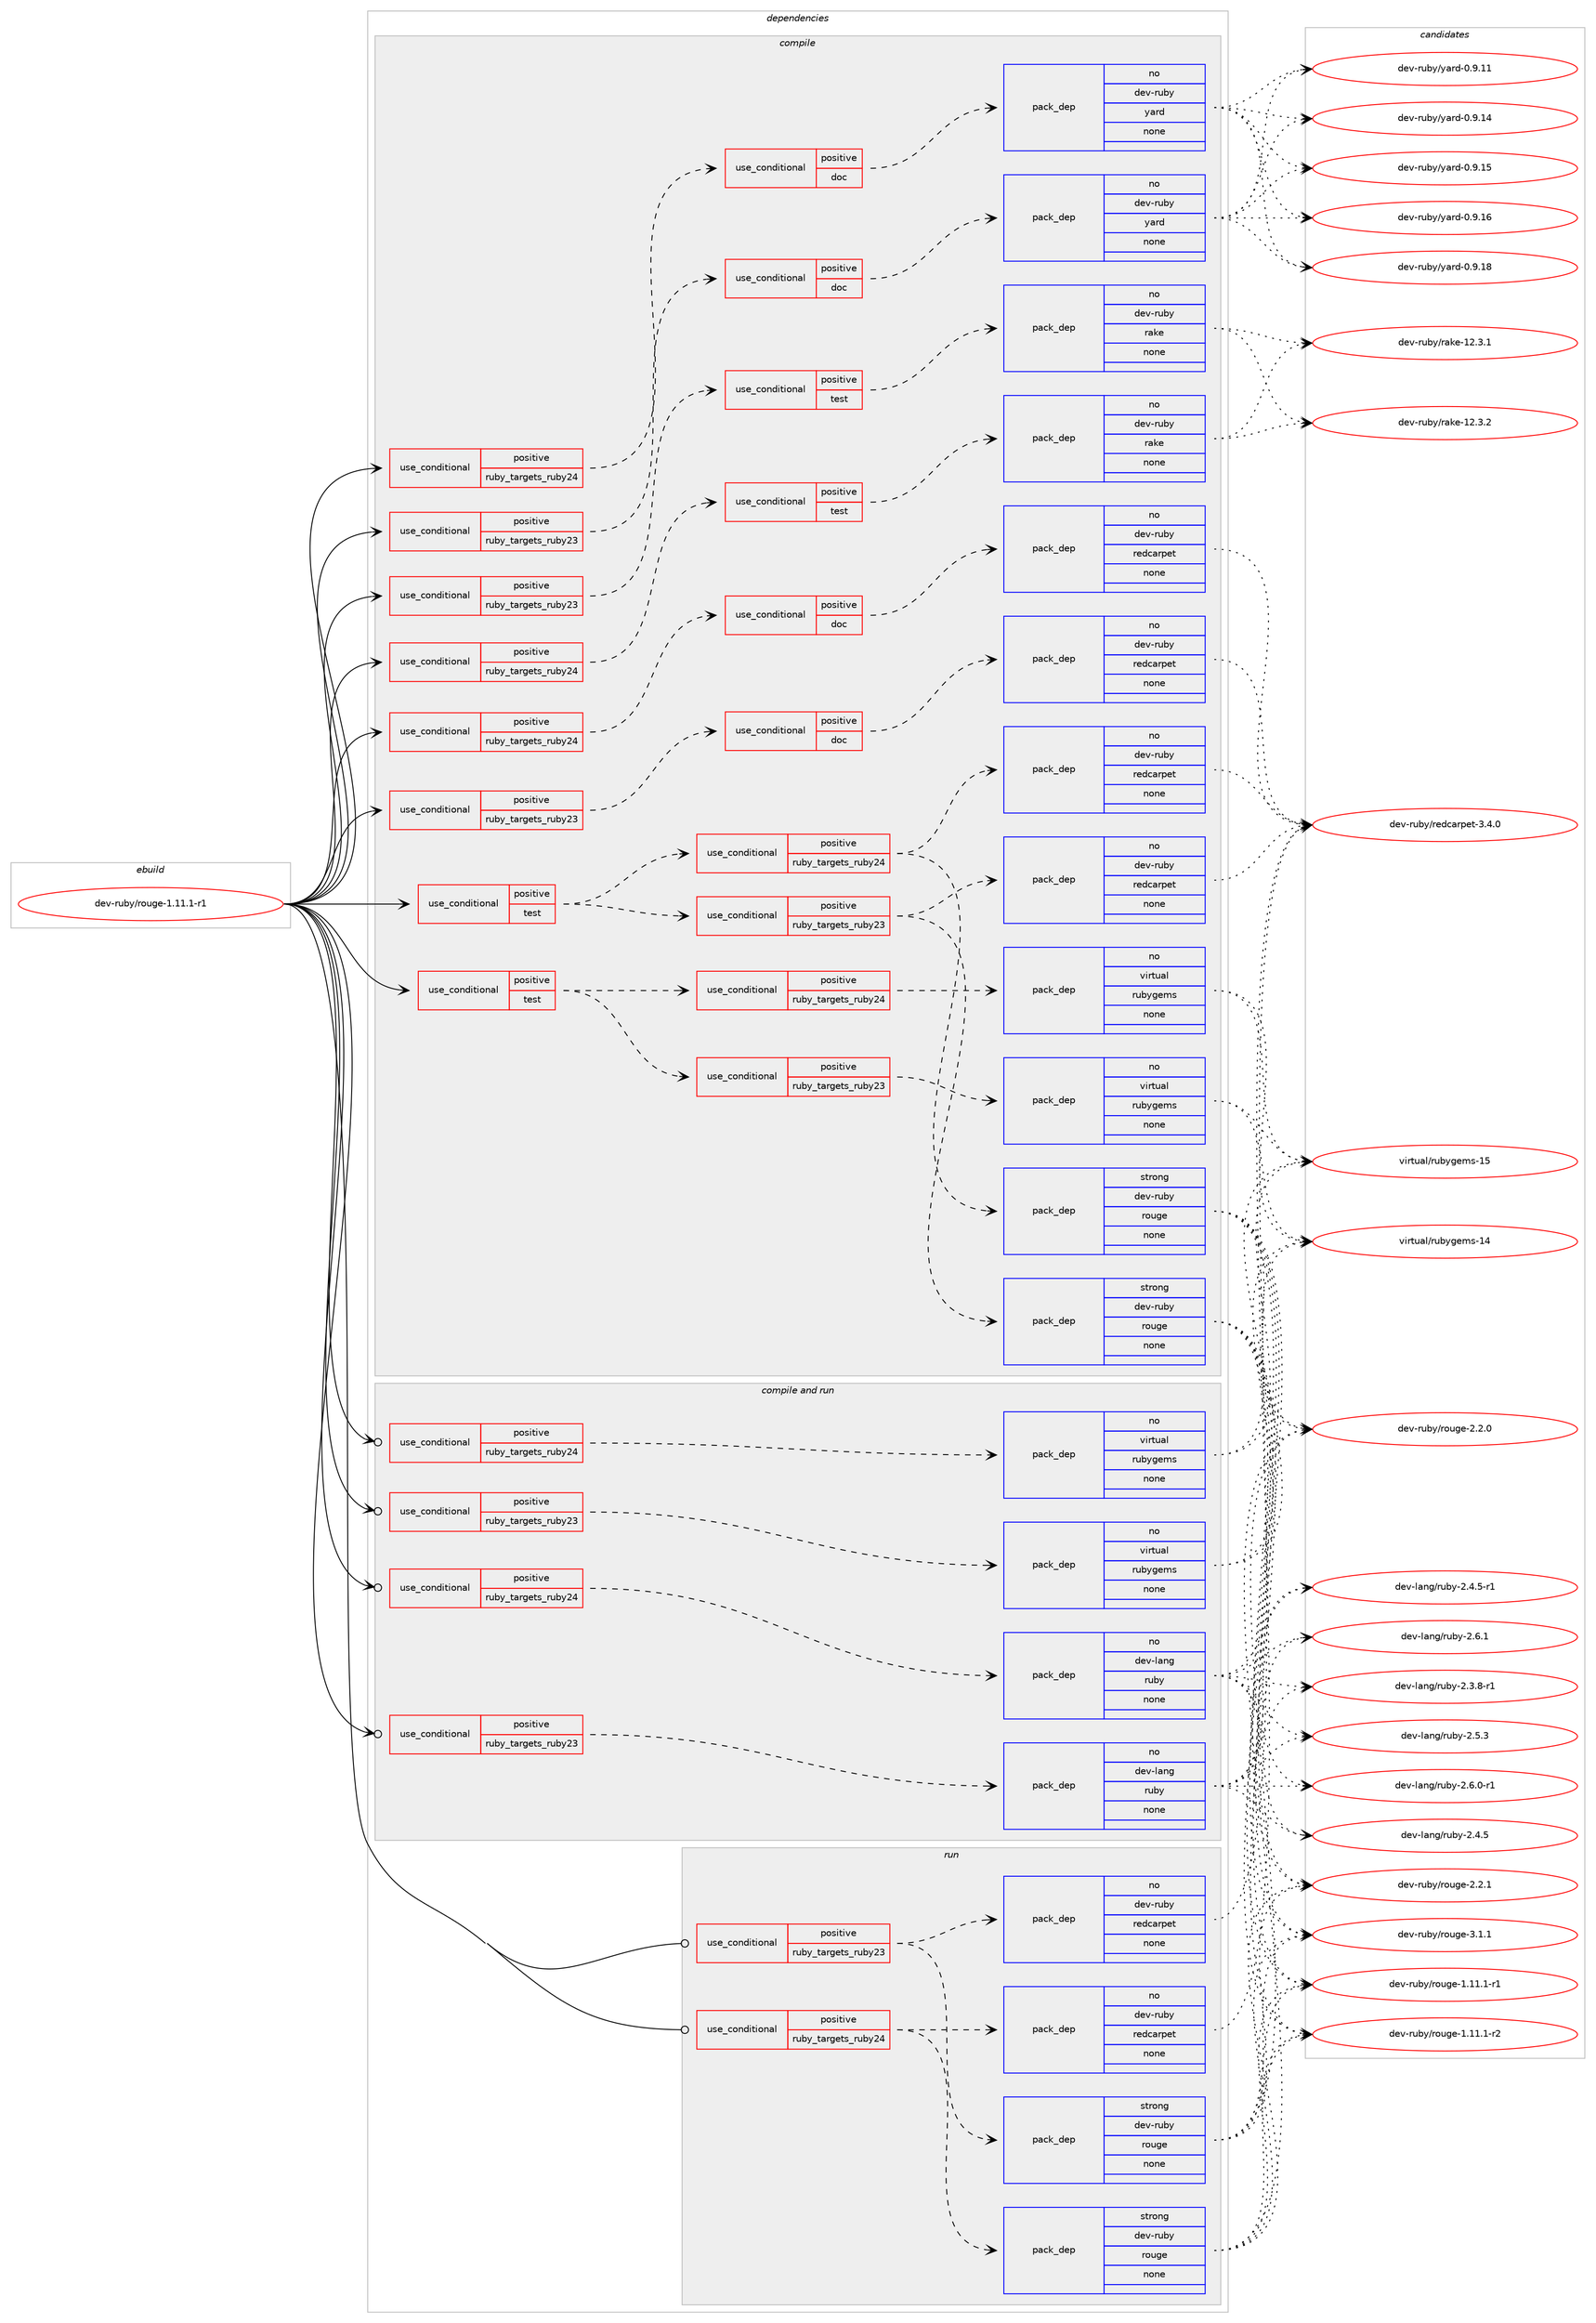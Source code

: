 digraph prolog {

# *************
# Graph options
# *************

newrank=true;
concentrate=true;
compound=true;
graph [rankdir=LR,fontname=Helvetica,fontsize=10,ranksep=1.5];#, ranksep=2.5, nodesep=0.2];
edge  [arrowhead=vee];
node  [fontname=Helvetica,fontsize=10];

# **********
# The ebuild
# **********

subgraph cluster_leftcol {
color=gray;
rank=same;
label=<<i>ebuild</i>>;
id [label="dev-ruby/rouge-1.11.1-r1", color=red, width=4, href="../dev-ruby/rouge-1.11.1-r1.svg"];
}

# ****************
# The dependencies
# ****************

subgraph cluster_midcol {
color=gray;
label=<<i>dependencies</i>>;
subgraph cluster_compile {
fillcolor="#eeeeee";
style=filled;
label=<<i>compile</i>>;
subgraph cond413645 {
dependency1519795 [label=<<TABLE BORDER="0" CELLBORDER="1" CELLSPACING="0" CELLPADDING="4"><TR><TD ROWSPAN="3" CELLPADDING="10">use_conditional</TD></TR><TR><TD>positive</TD></TR><TR><TD>ruby_targets_ruby23</TD></TR></TABLE>>, shape=none, color=red];
subgraph cond413646 {
dependency1519796 [label=<<TABLE BORDER="0" CELLBORDER="1" CELLSPACING="0" CELLPADDING="4"><TR><TD ROWSPAN="3" CELLPADDING="10">use_conditional</TD></TR><TR><TD>positive</TD></TR><TR><TD>doc</TD></TR></TABLE>>, shape=none, color=red];
subgraph pack1082644 {
dependency1519797 [label=<<TABLE BORDER="0" CELLBORDER="1" CELLSPACING="0" CELLPADDING="4" WIDTH="220"><TR><TD ROWSPAN="6" CELLPADDING="30">pack_dep</TD></TR><TR><TD WIDTH="110">no</TD></TR><TR><TD>dev-ruby</TD></TR><TR><TD>redcarpet</TD></TR><TR><TD>none</TD></TR><TR><TD></TD></TR></TABLE>>, shape=none, color=blue];
}
dependency1519796:e -> dependency1519797:w [weight=20,style="dashed",arrowhead="vee"];
}
dependency1519795:e -> dependency1519796:w [weight=20,style="dashed",arrowhead="vee"];
}
id:e -> dependency1519795:w [weight=20,style="solid",arrowhead="vee"];
subgraph cond413647 {
dependency1519798 [label=<<TABLE BORDER="0" CELLBORDER="1" CELLSPACING="0" CELLPADDING="4"><TR><TD ROWSPAN="3" CELLPADDING="10">use_conditional</TD></TR><TR><TD>positive</TD></TR><TR><TD>ruby_targets_ruby23</TD></TR></TABLE>>, shape=none, color=red];
subgraph cond413648 {
dependency1519799 [label=<<TABLE BORDER="0" CELLBORDER="1" CELLSPACING="0" CELLPADDING="4"><TR><TD ROWSPAN="3" CELLPADDING="10">use_conditional</TD></TR><TR><TD>positive</TD></TR><TR><TD>doc</TD></TR></TABLE>>, shape=none, color=red];
subgraph pack1082645 {
dependency1519800 [label=<<TABLE BORDER="0" CELLBORDER="1" CELLSPACING="0" CELLPADDING="4" WIDTH="220"><TR><TD ROWSPAN="6" CELLPADDING="30">pack_dep</TD></TR><TR><TD WIDTH="110">no</TD></TR><TR><TD>dev-ruby</TD></TR><TR><TD>yard</TD></TR><TR><TD>none</TD></TR><TR><TD></TD></TR></TABLE>>, shape=none, color=blue];
}
dependency1519799:e -> dependency1519800:w [weight=20,style="dashed",arrowhead="vee"];
}
dependency1519798:e -> dependency1519799:w [weight=20,style="dashed",arrowhead="vee"];
}
id:e -> dependency1519798:w [weight=20,style="solid",arrowhead="vee"];
subgraph cond413649 {
dependency1519801 [label=<<TABLE BORDER="0" CELLBORDER="1" CELLSPACING="0" CELLPADDING="4"><TR><TD ROWSPAN="3" CELLPADDING="10">use_conditional</TD></TR><TR><TD>positive</TD></TR><TR><TD>ruby_targets_ruby23</TD></TR></TABLE>>, shape=none, color=red];
subgraph cond413650 {
dependency1519802 [label=<<TABLE BORDER="0" CELLBORDER="1" CELLSPACING="0" CELLPADDING="4"><TR><TD ROWSPAN="3" CELLPADDING="10">use_conditional</TD></TR><TR><TD>positive</TD></TR><TR><TD>test</TD></TR></TABLE>>, shape=none, color=red];
subgraph pack1082646 {
dependency1519803 [label=<<TABLE BORDER="0" CELLBORDER="1" CELLSPACING="0" CELLPADDING="4" WIDTH="220"><TR><TD ROWSPAN="6" CELLPADDING="30">pack_dep</TD></TR><TR><TD WIDTH="110">no</TD></TR><TR><TD>dev-ruby</TD></TR><TR><TD>rake</TD></TR><TR><TD>none</TD></TR><TR><TD></TD></TR></TABLE>>, shape=none, color=blue];
}
dependency1519802:e -> dependency1519803:w [weight=20,style="dashed",arrowhead="vee"];
}
dependency1519801:e -> dependency1519802:w [weight=20,style="dashed",arrowhead="vee"];
}
id:e -> dependency1519801:w [weight=20,style="solid",arrowhead="vee"];
subgraph cond413651 {
dependency1519804 [label=<<TABLE BORDER="0" CELLBORDER="1" CELLSPACING="0" CELLPADDING="4"><TR><TD ROWSPAN="3" CELLPADDING="10">use_conditional</TD></TR><TR><TD>positive</TD></TR><TR><TD>ruby_targets_ruby24</TD></TR></TABLE>>, shape=none, color=red];
subgraph cond413652 {
dependency1519805 [label=<<TABLE BORDER="0" CELLBORDER="1" CELLSPACING="0" CELLPADDING="4"><TR><TD ROWSPAN="3" CELLPADDING="10">use_conditional</TD></TR><TR><TD>positive</TD></TR><TR><TD>doc</TD></TR></TABLE>>, shape=none, color=red];
subgraph pack1082647 {
dependency1519806 [label=<<TABLE BORDER="0" CELLBORDER="1" CELLSPACING="0" CELLPADDING="4" WIDTH="220"><TR><TD ROWSPAN="6" CELLPADDING="30">pack_dep</TD></TR><TR><TD WIDTH="110">no</TD></TR><TR><TD>dev-ruby</TD></TR><TR><TD>redcarpet</TD></TR><TR><TD>none</TD></TR><TR><TD></TD></TR></TABLE>>, shape=none, color=blue];
}
dependency1519805:e -> dependency1519806:w [weight=20,style="dashed",arrowhead="vee"];
}
dependency1519804:e -> dependency1519805:w [weight=20,style="dashed",arrowhead="vee"];
}
id:e -> dependency1519804:w [weight=20,style="solid",arrowhead="vee"];
subgraph cond413653 {
dependency1519807 [label=<<TABLE BORDER="0" CELLBORDER="1" CELLSPACING="0" CELLPADDING="4"><TR><TD ROWSPAN="3" CELLPADDING="10">use_conditional</TD></TR><TR><TD>positive</TD></TR><TR><TD>ruby_targets_ruby24</TD></TR></TABLE>>, shape=none, color=red];
subgraph cond413654 {
dependency1519808 [label=<<TABLE BORDER="0" CELLBORDER="1" CELLSPACING="0" CELLPADDING="4"><TR><TD ROWSPAN="3" CELLPADDING="10">use_conditional</TD></TR><TR><TD>positive</TD></TR><TR><TD>doc</TD></TR></TABLE>>, shape=none, color=red];
subgraph pack1082648 {
dependency1519809 [label=<<TABLE BORDER="0" CELLBORDER="1" CELLSPACING="0" CELLPADDING="4" WIDTH="220"><TR><TD ROWSPAN="6" CELLPADDING="30">pack_dep</TD></TR><TR><TD WIDTH="110">no</TD></TR><TR><TD>dev-ruby</TD></TR><TR><TD>yard</TD></TR><TR><TD>none</TD></TR><TR><TD></TD></TR></TABLE>>, shape=none, color=blue];
}
dependency1519808:e -> dependency1519809:w [weight=20,style="dashed",arrowhead="vee"];
}
dependency1519807:e -> dependency1519808:w [weight=20,style="dashed",arrowhead="vee"];
}
id:e -> dependency1519807:w [weight=20,style="solid",arrowhead="vee"];
subgraph cond413655 {
dependency1519810 [label=<<TABLE BORDER="0" CELLBORDER="1" CELLSPACING="0" CELLPADDING="4"><TR><TD ROWSPAN="3" CELLPADDING="10">use_conditional</TD></TR><TR><TD>positive</TD></TR><TR><TD>ruby_targets_ruby24</TD></TR></TABLE>>, shape=none, color=red];
subgraph cond413656 {
dependency1519811 [label=<<TABLE BORDER="0" CELLBORDER="1" CELLSPACING="0" CELLPADDING="4"><TR><TD ROWSPAN="3" CELLPADDING="10">use_conditional</TD></TR><TR><TD>positive</TD></TR><TR><TD>test</TD></TR></TABLE>>, shape=none, color=red];
subgraph pack1082649 {
dependency1519812 [label=<<TABLE BORDER="0" CELLBORDER="1" CELLSPACING="0" CELLPADDING="4" WIDTH="220"><TR><TD ROWSPAN="6" CELLPADDING="30">pack_dep</TD></TR><TR><TD WIDTH="110">no</TD></TR><TR><TD>dev-ruby</TD></TR><TR><TD>rake</TD></TR><TR><TD>none</TD></TR><TR><TD></TD></TR></TABLE>>, shape=none, color=blue];
}
dependency1519811:e -> dependency1519812:w [weight=20,style="dashed",arrowhead="vee"];
}
dependency1519810:e -> dependency1519811:w [weight=20,style="dashed",arrowhead="vee"];
}
id:e -> dependency1519810:w [weight=20,style="solid",arrowhead="vee"];
subgraph cond413657 {
dependency1519813 [label=<<TABLE BORDER="0" CELLBORDER="1" CELLSPACING="0" CELLPADDING="4"><TR><TD ROWSPAN="3" CELLPADDING="10">use_conditional</TD></TR><TR><TD>positive</TD></TR><TR><TD>test</TD></TR></TABLE>>, shape=none, color=red];
subgraph cond413658 {
dependency1519814 [label=<<TABLE BORDER="0" CELLBORDER="1" CELLSPACING="0" CELLPADDING="4"><TR><TD ROWSPAN="3" CELLPADDING="10">use_conditional</TD></TR><TR><TD>positive</TD></TR><TR><TD>ruby_targets_ruby23</TD></TR></TABLE>>, shape=none, color=red];
subgraph pack1082650 {
dependency1519815 [label=<<TABLE BORDER="0" CELLBORDER="1" CELLSPACING="0" CELLPADDING="4" WIDTH="220"><TR><TD ROWSPAN="6" CELLPADDING="30">pack_dep</TD></TR><TR><TD WIDTH="110">no</TD></TR><TR><TD>dev-ruby</TD></TR><TR><TD>redcarpet</TD></TR><TR><TD>none</TD></TR><TR><TD></TD></TR></TABLE>>, shape=none, color=blue];
}
dependency1519814:e -> dependency1519815:w [weight=20,style="dashed",arrowhead="vee"];
subgraph pack1082651 {
dependency1519816 [label=<<TABLE BORDER="0" CELLBORDER="1" CELLSPACING="0" CELLPADDING="4" WIDTH="220"><TR><TD ROWSPAN="6" CELLPADDING="30">pack_dep</TD></TR><TR><TD WIDTH="110">strong</TD></TR><TR><TD>dev-ruby</TD></TR><TR><TD>rouge</TD></TR><TR><TD>none</TD></TR><TR><TD></TD></TR></TABLE>>, shape=none, color=blue];
}
dependency1519814:e -> dependency1519816:w [weight=20,style="dashed",arrowhead="vee"];
}
dependency1519813:e -> dependency1519814:w [weight=20,style="dashed",arrowhead="vee"];
subgraph cond413659 {
dependency1519817 [label=<<TABLE BORDER="0" CELLBORDER="1" CELLSPACING="0" CELLPADDING="4"><TR><TD ROWSPAN="3" CELLPADDING="10">use_conditional</TD></TR><TR><TD>positive</TD></TR><TR><TD>ruby_targets_ruby24</TD></TR></TABLE>>, shape=none, color=red];
subgraph pack1082652 {
dependency1519818 [label=<<TABLE BORDER="0" CELLBORDER="1" CELLSPACING="0" CELLPADDING="4" WIDTH="220"><TR><TD ROWSPAN="6" CELLPADDING="30">pack_dep</TD></TR><TR><TD WIDTH="110">no</TD></TR><TR><TD>dev-ruby</TD></TR><TR><TD>redcarpet</TD></TR><TR><TD>none</TD></TR><TR><TD></TD></TR></TABLE>>, shape=none, color=blue];
}
dependency1519817:e -> dependency1519818:w [weight=20,style="dashed",arrowhead="vee"];
subgraph pack1082653 {
dependency1519819 [label=<<TABLE BORDER="0" CELLBORDER="1" CELLSPACING="0" CELLPADDING="4" WIDTH="220"><TR><TD ROWSPAN="6" CELLPADDING="30">pack_dep</TD></TR><TR><TD WIDTH="110">strong</TD></TR><TR><TD>dev-ruby</TD></TR><TR><TD>rouge</TD></TR><TR><TD>none</TD></TR><TR><TD></TD></TR></TABLE>>, shape=none, color=blue];
}
dependency1519817:e -> dependency1519819:w [weight=20,style="dashed",arrowhead="vee"];
}
dependency1519813:e -> dependency1519817:w [weight=20,style="dashed",arrowhead="vee"];
}
id:e -> dependency1519813:w [weight=20,style="solid",arrowhead="vee"];
subgraph cond413660 {
dependency1519820 [label=<<TABLE BORDER="0" CELLBORDER="1" CELLSPACING="0" CELLPADDING="4"><TR><TD ROWSPAN="3" CELLPADDING="10">use_conditional</TD></TR><TR><TD>positive</TD></TR><TR><TD>test</TD></TR></TABLE>>, shape=none, color=red];
subgraph cond413661 {
dependency1519821 [label=<<TABLE BORDER="0" CELLBORDER="1" CELLSPACING="0" CELLPADDING="4"><TR><TD ROWSPAN="3" CELLPADDING="10">use_conditional</TD></TR><TR><TD>positive</TD></TR><TR><TD>ruby_targets_ruby23</TD></TR></TABLE>>, shape=none, color=red];
subgraph pack1082654 {
dependency1519822 [label=<<TABLE BORDER="0" CELLBORDER="1" CELLSPACING="0" CELLPADDING="4" WIDTH="220"><TR><TD ROWSPAN="6" CELLPADDING="30">pack_dep</TD></TR><TR><TD WIDTH="110">no</TD></TR><TR><TD>virtual</TD></TR><TR><TD>rubygems</TD></TR><TR><TD>none</TD></TR><TR><TD></TD></TR></TABLE>>, shape=none, color=blue];
}
dependency1519821:e -> dependency1519822:w [weight=20,style="dashed",arrowhead="vee"];
}
dependency1519820:e -> dependency1519821:w [weight=20,style="dashed",arrowhead="vee"];
subgraph cond413662 {
dependency1519823 [label=<<TABLE BORDER="0" CELLBORDER="1" CELLSPACING="0" CELLPADDING="4"><TR><TD ROWSPAN="3" CELLPADDING="10">use_conditional</TD></TR><TR><TD>positive</TD></TR><TR><TD>ruby_targets_ruby24</TD></TR></TABLE>>, shape=none, color=red];
subgraph pack1082655 {
dependency1519824 [label=<<TABLE BORDER="0" CELLBORDER="1" CELLSPACING="0" CELLPADDING="4" WIDTH="220"><TR><TD ROWSPAN="6" CELLPADDING="30">pack_dep</TD></TR><TR><TD WIDTH="110">no</TD></TR><TR><TD>virtual</TD></TR><TR><TD>rubygems</TD></TR><TR><TD>none</TD></TR><TR><TD></TD></TR></TABLE>>, shape=none, color=blue];
}
dependency1519823:e -> dependency1519824:w [weight=20,style="dashed",arrowhead="vee"];
}
dependency1519820:e -> dependency1519823:w [weight=20,style="dashed",arrowhead="vee"];
}
id:e -> dependency1519820:w [weight=20,style="solid",arrowhead="vee"];
}
subgraph cluster_compileandrun {
fillcolor="#eeeeee";
style=filled;
label=<<i>compile and run</i>>;
subgraph cond413663 {
dependency1519825 [label=<<TABLE BORDER="0" CELLBORDER="1" CELLSPACING="0" CELLPADDING="4"><TR><TD ROWSPAN="3" CELLPADDING="10">use_conditional</TD></TR><TR><TD>positive</TD></TR><TR><TD>ruby_targets_ruby23</TD></TR></TABLE>>, shape=none, color=red];
subgraph pack1082656 {
dependency1519826 [label=<<TABLE BORDER="0" CELLBORDER="1" CELLSPACING="0" CELLPADDING="4" WIDTH="220"><TR><TD ROWSPAN="6" CELLPADDING="30">pack_dep</TD></TR><TR><TD WIDTH="110">no</TD></TR><TR><TD>dev-lang</TD></TR><TR><TD>ruby</TD></TR><TR><TD>none</TD></TR><TR><TD></TD></TR></TABLE>>, shape=none, color=blue];
}
dependency1519825:e -> dependency1519826:w [weight=20,style="dashed",arrowhead="vee"];
}
id:e -> dependency1519825:w [weight=20,style="solid",arrowhead="odotvee"];
subgraph cond413664 {
dependency1519827 [label=<<TABLE BORDER="0" CELLBORDER="1" CELLSPACING="0" CELLPADDING="4"><TR><TD ROWSPAN="3" CELLPADDING="10">use_conditional</TD></TR><TR><TD>positive</TD></TR><TR><TD>ruby_targets_ruby23</TD></TR></TABLE>>, shape=none, color=red];
subgraph pack1082657 {
dependency1519828 [label=<<TABLE BORDER="0" CELLBORDER="1" CELLSPACING="0" CELLPADDING="4" WIDTH="220"><TR><TD ROWSPAN="6" CELLPADDING="30">pack_dep</TD></TR><TR><TD WIDTH="110">no</TD></TR><TR><TD>virtual</TD></TR><TR><TD>rubygems</TD></TR><TR><TD>none</TD></TR><TR><TD></TD></TR></TABLE>>, shape=none, color=blue];
}
dependency1519827:e -> dependency1519828:w [weight=20,style="dashed",arrowhead="vee"];
}
id:e -> dependency1519827:w [weight=20,style="solid",arrowhead="odotvee"];
subgraph cond413665 {
dependency1519829 [label=<<TABLE BORDER="0" CELLBORDER="1" CELLSPACING="0" CELLPADDING="4"><TR><TD ROWSPAN="3" CELLPADDING="10">use_conditional</TD></TR><TR><TD>positive</TD></TR><TR><TD>ruby_targets_ruby24</TD></TR></TABLE>>, shape=none, color=red];
subgraph pack1082658 {
dependency1519830 [label=<<TABLE BORDER="0" CELLBORDER="1" CELLSPACING="0" CELLPADDING="4" WIDTH="220"><TR><TD ROWSPAN="6" CELLPADDING="30">pack_dep</TD></TR><TR><TD WIDTH="110">no</TD></TR><TR><TD>dev-lang</TD></TR><TR><TD>ruby</TD></TR><TR><TD>none</TD></TR><TR><TD></TD></TR></TABLE>>, shape=none, color=blue];
}
dependency1519829:e -> dependency1519830:w [weight=20,style="dashed",arrowhead="vee"];
}
id:e -> dependency1519829:w [weight=20,style="solid",arrowhead="odotvee"];
subgraph cond413666 {
dependency1519831 [label=<<TABLE BORDER="0" CELLBORDER="1" CELLSPACING="0" CELLPADDING="4"><TR><TD ROWSPAN="3" CELLPADDING="10">use_conditional</TD></TR><TR><TD>positive</TD></TR><TR><TD>ruby_targets_ruby24</TD></TR></TABLE>>, shape=none, color=red];
subgraph pack1082659 {
dependency1519832 [label=<<TABLE BORDER="0" CELLBORDER="1" CELLSPACING="0" CELLPADDING="4" WIDTH="220"><TR><TD ROWSPAN="6" CELLPADDING="30">pack_dep</TD></TR><TR><TD WIDTH="110">no</TD></TR><TR><TD>virtual</TD></TR><TR><TD>rubygems</TD></TR><TR><TD>none</TD></TR><TR><TD></TD></TR></TABLE>>, shape=none, color=blue];
}
dependency1519831:e -> dependency1519832:w [weight=20,style="dashed",arrowhead="vee"];
}
id:e -> dependency1519831:w [weight=20,style="solid",arrowhead="odotvee"];
}
subgraph cluster_run {
fillcolor="#eeeeee";
style=filled;
label=<<i>run</i>>;
subgraph cond413667 {
dependency1519833 [label=<<TABLE BORDER="0" CELLBORDER="1" CELLSPACING="0" CELLPADDING="4"><TR><TD ROWSPAN="3" CELLPADDING="10">use_conditional</TD></TR><TR><TD>positive</TD></TR><TR><TD>ruby_targets_ruby23</TD></TR></TABLE>>, shape=none, color=red];
subgraph pack1082660 {
dependency1519834 [label=<<TABLE BORDER="0" CELLBORDER="1" CELLSPACING="0" CELLPADDING="4" WIDTH="220"><TR><TD ROWSPAN="6" CELLPADDING="30">pack_dep</TD></TR><TR><TD WIDTH="110">no</TD></TR><TR><TD>dev-ruby</TD></TR><TR><TD>redcarpet</TD></TR><TR><TD>none</TD></TR><TR><TD></TD></TR></TABLE>>, shape=none, color=blue];
}
dependency1519833:e -> dependency1519834:w [weight=20,style="dashed",arrowhead="vee"];
subgraph pack1082661 {
dependency1519835 [label=<<TABLE BORDER="0" CELLBORDER="1" CELLSPACING="0" CELLPADDING="4" WIDTH="220"><TR><TD ROWSPAN="6" CELLPADDING="30">pack_dep</TD></TR><TR><TD WIDTH="110">strong</TD></TR><TR><TD>dev-ruby</TD></TR><TR><TD>rouge</TD></TR><TR><TD>none</TD></TR><TR><TD></TD></TR></TABLE>>, shape=none, color=blue];
}
dependency1519833:e -> dependency1519835:w [weight=20,style="dashed",arrowhead="vee"];
}
id:e -> dependency1519833:w [weight=20,style="solid",arrowhead="odot"];
subgraph cond413668 {
dependency1519836 [label=<<TABLE BORDER="0" CELLBORDER="1" CELLSPACING="0" CELLPADDING="4"><TR><TD ROWSPAN="3" CELLPADDING="10">use_conditional</TD></TR><TR><TD>positive</TD></TR><TR><TD>ruby_targets_ruby24</TD></TR></TABLE>>, shape=none, color=red];
subgraph pack1082662 {
dependency1519837 [label=<<TABLE BORDER="0" CELLBORDER="1" CELLSPACING="0" CELLPADDING="4" WIDTH="220"><TR><TD ROWSPAN="6" CELLPADDING="30">pack_dep</TD></TR><TR><TD WIDTH="110">no</TD></TR><TR><TD>dev-ruby</TD></TR><TR><TD>redcarpet</TD></TR><TR><TD>none</TD></TR><TR><TD></TD></TR></TABLE>>, shape=none, color=blue];
}
dependency1519836:e -> dependency1519837:w [weight=20,style="dashed",arrowhead="vee"];
subgraph pack1082663 {
dependency1519838 [label=<<TABLE BORDER="0" CELLBORDER="1" CELLSPACING="0" CELLPADDING="4" WIDTH="220"><TR><TD ROWSPAN="6" CELLPADDING="30">pack_dep</TD></TR><TR><TD WIDTH="110">strong</TD></TR><TR><TD>dev-ruby</TD></TR><TR><TD>rouge</TD></TR><TR><TD>none</TD></TR><TR><TD></TD></TR></TABLE>>, shape=none, color=blue];
}
dependency1519836:e -> dependency1519838:w [weight=20,style="dashed",arrowhead="vee"];
}
id:e -> dependency1519836:w [weight=20,style="solid",arrowhead="odot"];
}
}

# **************
# The candidates
# **************

subgraph cluster_choices {
rank=same;
color=gray;
label=<<i>candidates</i>>;

subgraph choice1082644 {
color=black;
nodesep=1;
choice1001011184511411798121471141011009997114112101116455146524648 [label="dev-ruby/redcarpet-3.4.0", color=red, width=4,href="../dev-ruby/redcarpet-3.4.0.svg"];
dependency1519797:e -> choice1001011184511411798121471141011009997114112101116455146524648:w [style=dotted,weight="100"];
}
subgraph choice1082645 {
color=black;
nodesep=1;
choice1001011184511411798121471219711410045484657464949 [label="dev-ruby/yard-0.9.11", color=red, width=4,href="../dev-ruby/yard-0.9.11.svg"];
choice1001011184511411798121471219711410045484657464952 [label="dev-ruby/yard-0.9.14", color=red, width=4,href="../dev-ruby/yard-0.9.14.svg"];
choice1001011184511411798121471219711410045484657464953 [label="dev-ruby/yard-0.9.15", color=red, width=4,href="../dev-ruby/yard-0.9.15.svg"];
choice1001011184511411798121471219711410045484657464954 [label="dev-ruby/yard-0.9.16", color=red, width=4,href="../dev-ruby/yard-0.9.16.svg"];
choice1001011184511411798121471219711410045484657464956 [label="dev-ruby/yard-0.9.18", color=red, width=4,href="../dev-ruby/yard-0.9.18.svg"];
dependency1519800:e -> choice1001011184511411798121471219711410045484657464949:w [style=dotted,weight="100"];
dependency1519800:e -> choice1001011184511411798121471219711410045484657464952:w [style=dotted,weight="100"];
dependency1519800:e -> choice1001011184511411798121471219711410045484657464953:w [style=dotted,weight="100"];
dependency1519800:e -> choice1001011184511411798121471219711410045484657464954:w [style=dotted,weight="100"];
dependency1519800:e -> choice1001011184511411798121471219711410045484657464956:w [style=dotted,weight="100"];
}
subgraph choice1082646 {
color=black;
nodesep=1;
choice1001011184511411798121471149710710145495046514649 [label="dev-ruby/rake-12.3.1", color=red, width=4,href="../dev-ruby/rake-12.3.1.svg"];
choice1001011184511411798121471149710710145495046514650 [label="dev-ruby/rake-12.3.2", color=red, width=4,href="../dev-ruby/rake-12.3.2.svg"];
dependency1519803:e -> choice1001011184511411798121471149710710145495046514649:w [style=dotted,weight="100"];
dependency1519803:e -> choice1001011184511411798121471149710710145495046514650:w [style=dotted,weight="100"];
}
subgraph choice1082647 {
color=black;
nodesep=1;
choice1001011184511411798121471141011009997114112101116455146524648 [label="dev-ruby/redcarpet-3.4.0", color=red, width=4,href="../dev-ruby/redcarpet-3.4.0.svg"];
dependency1519806:e -> choice1001011184511411798121471141011009997114112101116455146524648:w [style=dotted,weight="100"];
}
subgraph choice1082648 {
color=black;
nodesep=1;
choice1001011184511411798121471219711410045484657464949 [label="dev-ruby/yard-0.9.11", color=red, width=4,href="../dev-ruby/yard-0.9.11.svg"];
choice1001011184511411798121471219711410045484657464952 [label="dev-ruby/yard-0.9.14", color=red, width=4,href="../dev-ruby/yard-0.9.14.svg"];
choice1001011184511411798121471219711410045484657464953 [label="dev-ruby/yard-0.9.15", color=red, width=4,href="../dev-ruby/yard-0.9.15.svg"];
choice1001011184511411798121471219711410045484657464954 [label="dev-ruby/yard-0.9.16", color=red, width=4,href="../dev-ruby/yard-0.9.16.svg"];
choice1001011184511411798121471219711410045484657464956 [label="dev-ruby/yard-0.9.18", color=red, width=4,href="../dev-ruby/yard-0.9.18.svg"];
dependency1519809:e -> choice1001011184511411798121471219711410045484657464949:w [style=dotted,weight="100"];
dependency1519809:e -> choice1001011184511411798121471219711410045484657464952:w [style=dotted,weight="100"];
dependency1519809:e -> choice1001011184511411798121471219711410045484657464953:w [style=dotted,weight="100"];
dependency1519809:e -> choice1001011184511411798121471219711410045484657464954:w [style=dotted,weight="100"];
dependency1519809:e -> choice1001011184511411798121471219711410045484657464956:w [style=dotted,weight="100"];
}
subgraph choice1082649 {
color=black;
nodesep=1;
choice1001011184511411798121471149710710145495046514649 [label="dev-ruby/rake-12.3.1", color=red, width=4,href="../dev-ruby/rake-12.3.1.svg"];
choice1001011184511411798121471149710710145495046514650 [label="dev-ruby/rake-12.3.2", color=red, width=4,href="../dev-ruby/rake-12.3.2.svg"];
dependency1519812:e -> choice1001011184511411798121471149710710145495046514649:w [style=dotted,weight="100"];
dependency1519812:e -> choice1001011184511411798121471149710710145495046514650:w [style=dotted,weight="100"];
}
subgraph choice1082650 {
color=black;
nodesep=1;
choice1001011184511411798121471141011009997114112101116455146524648 [label="dev-ruby/redcarpet-3.4.0", color=red, width=4,href="../dev-ruby/redcarpet-3.4.0.svg"];
dependency1519815:e -> choice1001011184511411798121471141011009997114112101116455146524648:w [style=dotted,weight="100"];
}
subgraph choice1082651 {
color=black;
nodesep=1;
choice100101118451141179812147114111117103101454946494946494511449 [label="dev-ruby/rouge-1.11.1-r1", color=red, width=4,href="../dev-ruby/rouge-1.11.1-r1.svg"];
choice100101118451141179812147114111117103101454946494946494511450 [label="dev-ruby/rouge-1.11.1-r2", color=red, width=4,href="../dev-ruby/rouge-1.11.1-r2.svg"];
choice100101118451141179812147114111117103101455046504648 [label="dev-ruby/rouge-2.2.0", color=red, width=4,href="../dev-ruby/rouge-2.2.0.svg"];
choice100101118451141179812147114111117103101455046504649 [label="dev-ruby/rouge-2.2.1", color=red, width=4,href="../dev-ruby/rouge-2.2.1.svg"];
choice100101118451141179812147114111117103101455146494649 [label="dev-ruby/rouge-3.1.1", color=red, width=4,href="../dev-ruby/rouge-3.1.1.svg"];
dependency1519816:e -> choice100101118451141179812147114111117103101454946494946494511449:w [style=dotted,weight="100"];
dependency1519816:e -> choice100101118451141179812147114111117103101454946494946494511450:w [style=dotted,weight="100"];
dependency1519816:e -> choice100101118451141179812147114111117103101455046504648:w [style=dotted,weight="100"];
dependency1519816:e -> choice100101118451141179812147114111117103101455046504649:w [style=dotted,weight="100"];
dependency1519816:e -> choice100101118451141179812147114111117103101455146494649:w [style=dotted,weight="100"];
}
subgraph choice1082652 {
color=black;
nodesep=1;
choice1001011184511411798121471141011009997114112101116455146524648 [label="dev-ruby/redcarpet-3.4.0", color=red, width=4,href="../dev-ruby/redcarpet-3.4.0.svg"];
dependency1519818:e -> choice1001011184511411798121471141011009997114112101116455146524648:w [style=dotted,weight="100"];
}
subgraph choice1082653 {
color=black;
nodesep=1;
choice100101118451141179812147114111117103101454946494946494511449 [label="dev-ruby/rouge-1.11.1-r1", color=red, width=4,href="../dev-ruby/rouge-1.11.1-r1.svg"];
choice100101118451141179812147114111117103101454946494946494511450 [label="dev-ruby/rouge-1.11.1-r2", color=red, width=4,href="../dev-ruby/rouge-1.11.1-r2.svg"];
choice100101118451141179812147114111117103101455046504648 [label="dev-ruby/rouge-2.2.0", color=red, width=4,href="../dev-ruby/rouge-2.2.0.svg"];
choice100101118451141179812147114111117103101455046504649 [label="dev-ruby/rouge-2.2.1", color=red, width=4,href="../dev-ruby/rouge-2.2.1.svg"];
choice100101118451141179812147114111117103101455146494649 [label="dev-ruby/rouge-3.1.1", color=red, width=4,href="../dev-ruby/rouge-3.1.1.svg"];
dependency1519819:e -> choice100101118451141179812147114111117103101454946494946494511449:w [style=dotted,weight="100"];
dependency1519819:e -> choice100101118451141179812147114111117103101454946494946494511450:w [style=dotted,weight="100"];
dependency1519819:e -> choice100101118451141179812147114111117103101455046504648:w [style=dotted,weight="100"];
dependency1519819:e -> choice100101118451141179812147114111117103101455046504649:w [style=dotted,weight="100"];
dependency1519819:e -> choice100101118451141179812147114111117103101455146494649:w [style=dotted,weight="100"];
}
subgraph choice1082654 {
color=black;
nodesep=1;
choice118105114116117971084711411798121103101109115454952 [label="virtual/rubygems-14", color=red, width=4,href="../virtual/rubygems-14.svg"];
choice118105114116117971084711411798121103101109115454953 [label="virtual/rubygems-15", color=red, width=4,href="../virtual/rubygems-15.svg"];
dependency1519822:e -> choice118105114116117971084711411798121103101109115454952:w [style=dotted,weight="100"];
dependency1519822:e -> choice118105114116117971084711411798121103101109115454953:w [style=dotted,weight="100"];
}
subgraph choice1082655 {
color=black;
nodesep=1;
choice118105114116117971084711411798121103101109115454952 [label="virtual/rubygems-14", color=red, width=4,href="../virtual/rubygems-14.svg"];
choice118105114116117971084711411798121103101109115454953 [label="virtual/rubygems-15", color=red, width=4,href="../virtual/rubygems-15.svg"];
dependency1519824:e -> choice118105114116117971084711411798121103101109115454952:w [style=dotted,weight="100"];
dependency1519824:e -> choice118105114116117971084711411798121103101109115454953:w [style=dotted,weight="100"];
}
subgraph choice1082656 {
color=black;
nodesep=1;
choice100101118451089711010347114117981214550465146564511449 [label="dev-lang/ruby-2.3.8-r1", color=red, width=4,href="../dev-lang/ruby-2.3.8-r1.svg"];
choice10010111845108971101034711411798121455046524653 [label="dev-lang/ruby-2.4.5", color=red, width=4,href="../dev-lang/ruby-2.4.5.svg"];
choice100101118451089711010347114117981214550465246534511449 [label="dev-lang/ruby-2.4.5-r1", color=red, width=4,href="../dev-lang/ruby-2.4.5-r1.svg"];
choice10010111845108971101034711411798121455046534651 [label="dev-lang/ruby-2.5.3", color=red, width=4,href="../dev-lang/ruby-2.5.3.svg"];
choice100101118451089711010347114117981214550465446484511449 [label="dev-lang/ruby-2.6.0-r1", color=red, width=4,href="../dev-lang/ruby-2.6.0-r1.svg"];
choice10010111845108971101034711411798121455046544649 [label="dev-lang/ruby-2.6.1", color=red, width=4,href="../dev-lang/ruby-2.6.1.svg"];
dependency1519826:e -> choice100101118451089711010347114117981214550465146564511449:w [style=dotted,weight="100"];
dependency1519826:e -> choice10010111845108971101034711411798121455046524653:w [style=dotted,weight="100"];
dependency1519826:e -> choice100101118451089711010347114117981214550465246534511449:w [style=dotted,weight="100"];
dependency1519826:e -> choice10010111845108971101034711411798121455046534651:w [style=dotted,weight="100"];
dependency1519826:e -> choice100101118451089711010347114117981214550465446484511449:w [style=dotted,weight="100"];
dependency1519826:e -> choice10010111845108971101034711411798121455046544649:w [style=dotted,weight="100"];
}
subgraph choice1082657 {
color=black;
nodesep=1;
choice118105114116117971084711411798121103101109115454952 [label="virtual/rubygems-14", color=red, width=4,href="../virtual/rubygems-14.svg"];
choice118105114116117971084711411798121103101109115454953 [label="virtual/rubygems-15", color=red, width=4,href="../virtual/rubygems-15.svg"];
dependency1519828:e -> choice118105114116117971084711411798121103101109115454952:w [style=dotted,weight="100"];
dependency1519828:e -> choice118105114116117971084711411798121103101109115454953:w [style=dotted,weight="100"];
}
subgraph choice1082658 {
color=black;
nodesep=1;
choice100101118451089711010347114117981214550465146564511449 [label="dev-lang/ruby-2.3.8-r1", color=red, width=4,href="../dev-lang/ruby-2.3.8-r1.svg"];
choice10010111845108971101034711411798121455046524653 [label="dev-lang/ruby-2.4.5", color=red, width=4,href="../dev-lang/ruby-2.4.5.svg"];
choice100101118451089711010347114117981214550465246534511449 [label="dev-lang/ruby-2.4.5-r1", color=red, width=4,href="../dev-lang/ruby-2.4.5-r1.svg"];
choice10010111845108971101034711411798121455046534651 [label="dev-lang/ruby-2.5.3", color=red, width=4,href="../dev-lang/ruby-2.5.3.svg"];
choice100101118451089711010347114117981214550465446484511449 [label="dev-lang/ruby-2.6.0-r1", color=red, width=4,href="../dev-lang/ruby-2.6.0-r1.svg"];
choice10010111845108971101034711411798121455046544649 [label="dev-lang/ruby-2.6.1", color=red, width=4,href="../dev-lang/ruby-2.6.1.svg"];
dependency1519830:e -> choice100101118451089711010347114117981214550465146564511449:w [style=dotted,weight="100"];
dependency1519830:e -> choice10010111845108971101034711411798121455046524653:w [style=dotted,weight="100"];
dependency1519830:e -> choice100101118451089711010347114117981214550465246534511449:w [style=dotted,weight="100"];
dependency1519830:e -> choice10010111845108971101034711411798121455046534651:w [style=dotted,weight="100"];
dependency1519830:e -> choice100101118451089711010347114117981214550465446484511449:w [style=dotted,weight="100"];
dependency1519830:e -> choice10010111845108971101034711411798121455046544649:w [style=dotted,weight="100"];
}
subgraph choice1082659 {
color=black;
nodesep=1;
choice118105114116117971084711411798121103101109115454952 [label="virtual/rubygems-14", color=red, width=4,href="../virtual/rubygems-14.svg"];
choice118105114116117971084711411798121103101109115454953 [label="virtual/rubygems-15", color=red, width=4,href="../virtual/rubygems-15.svg"];
dependency1519832:e -> choice118105114116117971084711411798121103101109115454952:w [style=dotted,weight="100"];
dependency1519832:e -> choice118105114116117971084711411798121103101109115454953:w [style=dotted,weight="100"];
}
subgraph choice1082660 {
color=black;
nodesep=1;
choice1001011184511411798121471141011009997114112101116455146524648 [label="dev-ruby/redcarpet-3.4.0", color=red, width=4,href="../dev-ruby/redcarpet-3.4.0.svg"];
dependency1519834:e -> choice1001011184511411798121471141011009997114112101116455146524648:w [style=dotted,weight="100"];
}
subgraph choice1082661 {
color=black;
nodesep=1;
choice100101118451141179812147114111117103101454946494946494511449 [label="dev-ruby/rouge-1.11.1-r1", color=red, width=4,href="../dev-ruby/rouge-1.11.1-r1.svg"];
choice100101118451141179812147114111117103101454946494946494511450 [label="dev-ruby/rouge-1.11.1-r2", color=red, width=4,href="../dev-ruby/rouge-1.11.1-r2.svg"];
choice100101118451141179812147114111117103101455046504648 [label="dev-ruby/rouge-2.2.0", color=red, width=4,href="../dev-ruby/rouge-2.2.0.svg"];
choice100101118451141179812147114111117103101455046504649 [label="dev-ruby/rouge-2.2.1", color=red, width=4,href="../dev-ruby/rouge-2.2.1.svg"];
choice100101118451141179812147114111117103101455146494649 [label="dev-ruby/rouge-3.1.1", color=red, width=4,href="../dev-ruby/rouge-3.1.1.svg"];
dependency1519835:e -> choice100101118451141179812147114111117103101454946494946494511449:w [style=dotted,weight="100"];
dependency1519835:e -> choice100101118451141179812147114111117103101454946494946494511450:w [style=dotted,weight="100"];
dependency1519835:e -> choice100101118451141179812147114111117103101455046504648:w [style=dotted,weight="100"];
dependency1519835:e -> choice100101118451141179812147114111117103101455046504649:w [style=dotted,weight="100"];
dependency1519835:e -> choice100101118451141179812147114111117103101455146494649:w [style=dotted,weight="100"];
}
subgraph choice1082662 {
color=black;
nodesep=1;
choice1001011184511411798121471141011009997114112101116455146524648 [label="dev-ruby/redcarpet-3.4.0", color=red, width=4,href="../dev-ruby/redcarpet-3.4.0.svg"];
dependency1519837:e -> choice1001011184511411798121471141011009997114112101116455146524648:w [style=dotted,weight="100"];
}
subgraph choice1082663 {
color=black;
nodesep=1;
choice100101118451141179812147114111117103101454946494946494511449 [label="dev-ruby/rouge-1.11.1-r1", color=red, width=4,href="../dev-ruby/rouge-1.11.1-r1.svg"];
choice100101118451141179812147114111117103101454946494946494511450 [label="dev-ruby/rouge-1.11.1-r2", color=red, width=4,href="../dev-ruby/rouge-1.11.1-r2.svg"];
choice100101118451141179812147114111117103101455046504648 [label="dev-ruby/rouge-2.2.0", color=red, width=4,href="../dev-ruby/rouge-2.2.0.svg"];
choice100101118451141179812147114111117103101455046504649 [label="dev-ruby/rouge-2.2.1", color=red, width=4,href="../dev-ruby/rouge-2.2.1.svg"];
choice100101118451141179812147114111117103101455146494649 [label="dev-ruby/rouge-3.1.1", color=red, width=4,href="../dev-ruby/rouge-3.1.1.svg"];
dependency1519838:e -> choice100101118451141179812147114111117103101454946494946494511449:w [style=dotted,weight="100"];
dependency1519838:e -> choice100101118451141179812147114111117103101454946494946494511450:w [style=dotted,weight="100"];
dependency1519838:e -> choice100101118451141179812147114111117103101455046504648:w [style=dotted,weight="100"];
dependency1519838:e -> choice100101118451141179812147114111117103101455046504649:w [style=dotted,weight="100"];
dependency1519838:e -> choice100101118451141179812147114111117103101455146494649:w [style=dotted,weight="100"];
}
}

}
